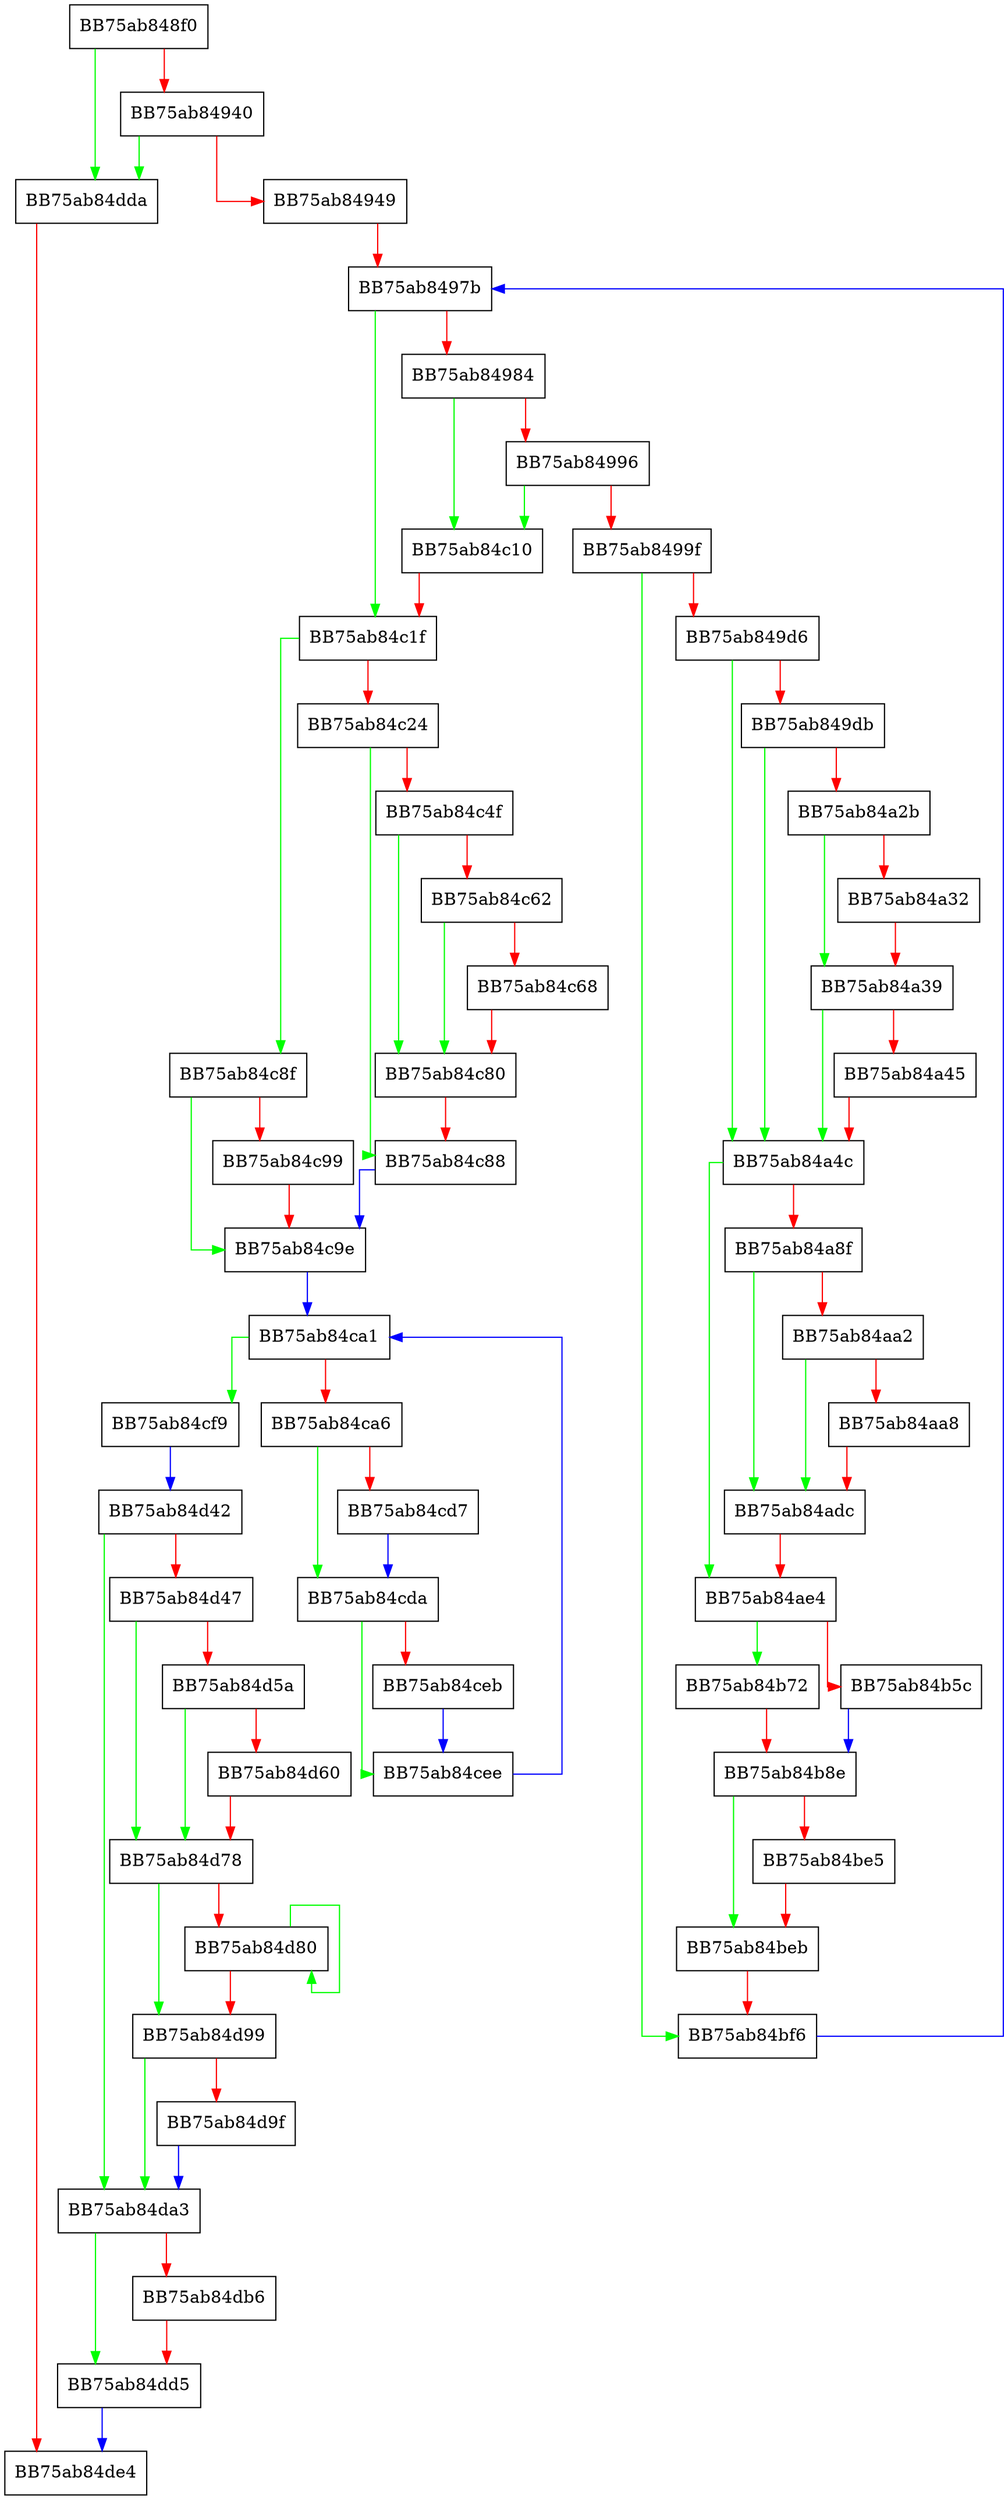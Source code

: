 digraph DoSnapshots {
  node [shape="box"];
  graph [splines=ortho];
  BB75ab848f0 -> BB75ab84dda [color="green"];
  BB75ab848f0 -> BB75ab84940 [color="red"];
  BB75ab84940 -> BB75ab84dda [color="green"];
  BB75ab84940 -> BB75ab84949 [color="red"];
  BB75ab84949 -> BB75ab8497b [color="red"];
  BB75ab8497b -> BB75ab84c1f [color="green"];
  BB75ab8497b -> BB75ab84984 [color="red"];
  BB75ab84984 -> BB75ab84c10 [color="green"];
  BB75ab84984 -> BB75ab84996 [color="red"];
  BB75ab84996 -> BB75ab84c10 [color="green"];
  BB75ab84996 -> BB75ab8499f [color="red"];
  BB75ab8499f -> BB75ab84bf6 [color="green"];
  BB75ab8499f -> BB75ab849d6 [color="red"];
  BB75ab849d6 -> BB75ab84a4c [color="green"];
  BB75ab849d6 -> BB75ab849db [color="red"];
  BB75ab849db -> BB75ab84a4c [color="green"];
  BB75ab849db -> BB75ab84a2b [color="red"];
  BB75ab84a2b -> BB75ab84a39 [color="green"];
  BB75ab84a2b -> BB75ab84a32 [color="red"];
  BB75ab84a32 -> BB75ab84a39 [color="red"];
  BB75ab84a39 -> BB75ab84a4c [color="green"];
  BB75ab84a39 -> BB75ab84a45 [color="red"];
  BB75ab84a45 -> BB75ab84a4c [color="red"];
  BB75ab84a4c -> BB75ab84ae4 [color="green"];
  BB75ab84a4c -> BB75ab84a8f [color="red"];
  BB75ab84a8f -> BB75ab84adc [color="green"];
  BB75ab84a8f -> BB75ab84aa2 [color="red"];
  BB75ab84aa2 -> BB75ab84adc [color="green"];
  BB75ab84aa2 -> BB75ab84aa8 [color="red"];
  BB75ab84aa8 -> BB75ab84adc [color="red"];
  BB75ab84adc -> BB75ab84ae4 [color="red"];
  BB75ab84ae4 -> BB75ab84b72 [color="green"];
  BB75ab84ae4 -> BB75ab84b5c [color="red"];
  BB75ab84b5c -> BB75ab84b8e [color="blue"];
  BB75ab84b72 -> BB75ab84b8e [color="red"];
  BB75ab84b8e -> BB75ab84beb [color="green"];
  BB75ab84b8e -> BB75ab84be5 [color="red"];
  BB75ab84be5 -> BB75ab84beb [color="red"];
  BB75ab84beb -> BB75ab84bf6 [color="red"];
  BB75ab84bf6 -> BB75ab8497b [color="blue"];
  BB75ab84c10 -> BB75ab84c1f [color="red"];
  BB75ab84c1f -> BB75ab84c8f [color="green"];
  BB75ab84c1f -> BB75ab84c24 [color="red"];
  BB75ab84c24 -> BB75ab84c88 [color="green"];
  BB75ab84c24 -> BB75ab84c4f [color="red"];
  BB75ab84c4f -> BB75ab84c80 [color="green"];
  BB75ab84c4f -> BB75ab84c62 [color="red"];
  BB75ab84c62 -> BB75ab84c80 [color="green"];
  BB75ab84c62 -> BB75ab84c68 [color="red"];
  BB75ab84c68 -> BB75ab84c80 [color="red"];
  BB75ab84c80 -> BB75ab84c88 [color="red"];
  BB75ab84c88 -> BB75ab84c9e [color="blue"];
  BB75ab84c8f -> BB75ab84c9e [color="green"];
  BB75ab84c8f -> BB75ab84c99 [color="red"];
  BB75ab84c99 -> BB75ab84c9e [color="red"];
  BB75ab84c9e -> BB75ab84ca1 [color="blue"];
  BB75ab84ca1 -> BB75ab84cf9 [color="green"];
  BB75ab84ca1 -> BB75ab84ca6 [color="red"];
  BB75ab84ca6 -> BB75ab84cda [color="green"];
  BB75ab84ca6 -> BB75ab84cd7 [color="red"];
  BB75ab84cd7 -> BB75ab84cda [color="blue"];
  BB75ab84cda -> BB75ab84cee [color="green"];
  BB75ab84cda -> BB75ab84ceb [color="red"];
  BB75ab84ceb -> BB75ab84cee [color="blue"];
  BB75ab84cee -> BB75ab84ca1 [color="blue"];
  BB75ab84cf9 -> BB75ab84d42 [color="blue"];
  BB75ab84d42 -> BB75ab84da3 [color="green"];
  BB75ab84d42 -> BB75ab84d47 [color="red"];
  BB75ab84d47 -> BB75ab84d78 [color="green"];
  BB75ab84d47 -> BB75ab84d5a [color="red"];
  BB75ab84d5a -> BB75ab84d78 [color="green"];
  BB75ab84d5a -> BB75ab84d60 [color="red"];
  BB75ab84d60 -> BB75ab84d78 [color="red"];
  BB75ab84d78 -> BB75ab84d99 [color="green"];
  BB75ab84d78 -> BB75ab84d80 [color="red"];
  BB75ab84d80 -> BB75ab84d80 [color="green"];
  BB75ab84d80 -> BB75ab84d99 [color="red"];
  BB75ab84d99 -> BB75ab84da3 [color="green"];
  BB75ab84d99 -> BB75ab84d9f [color="red"];
  BB75ab84d9f -> BB75ab84da3 [color="blue"];
  BB75ab84da3 -> BB75ab84dd5 [color="green"];
  BB75ab84da3 -> BB75ab84db6 [color="red"];
  BB75ab84db6 -> BB75ab84dd5 [color="red"];
  BB75ab84dd5 -> BB75ab84de4 [color="blue"];
  BB75ab84dda -> BB75ab84de4 [color="red"];
}